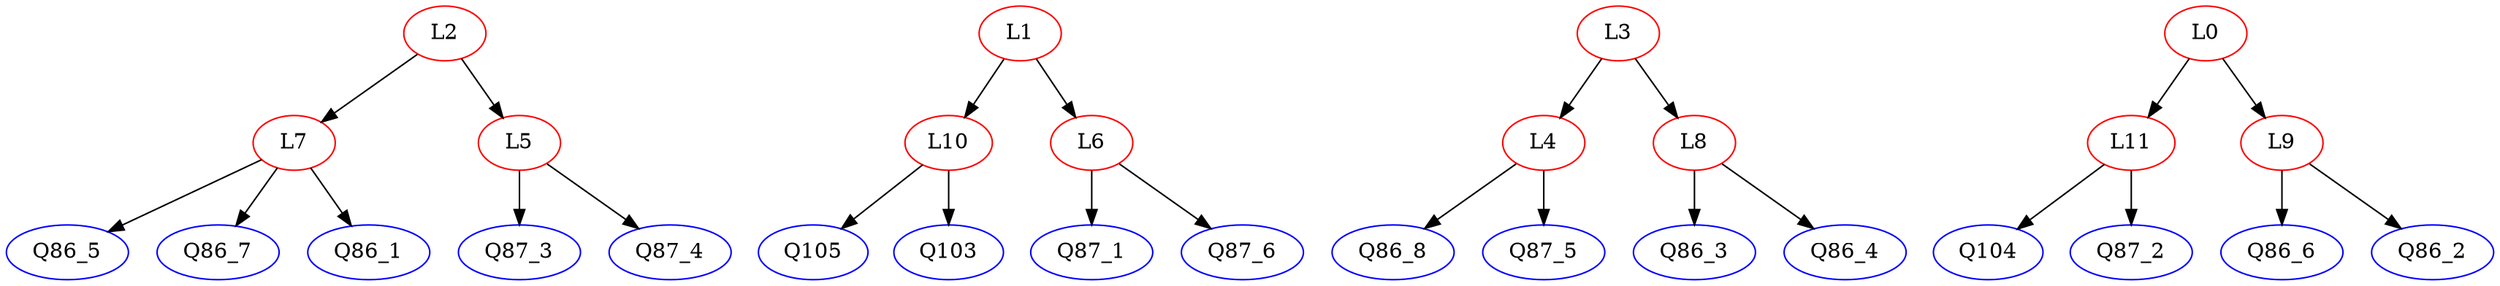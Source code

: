 digraph {
L7 [color = red]; Q87_1 [color = blue]; L10 [color = red]; Q86_3 [color = blue]; Q86_8 [color = blue]; L11 [color = red]; L3 [color = red]; Q105 [color = blue]; L9 [color = red]; Q86_5 [color = blue]; L4 [color = red]; Q87_6 [color = blue]; L2 [color = red]; L8 [color = red]; L6 [color = red]; Q86_7 [color = blue]; L5 [color = red]; L1 [color = red]; Q87_3 [color = blue]; Q104 [color = blue]; Q86_1 [color = blue]; Q86_4 [color = blue]; Q103 [color = blue]; Q86_6 [color = blue]; Q86_2 [color = blue]; Q87_4 [color = blue]; Q87_5 [color = blue]; L0 [color = red]; Q87_2 [color = blue]; 
subgraph Undirected {
edge [dir=none, color=black]
}

subgraph Directed {
edge [color=black]
L6 -> Q87_1
L8 -> Q86_4
L11 -> Q104
L0 -> L9
L6 -> Q87_6
L3 -> L4
L2 -> L5
L9 -> Q86_6
L2 -> L7
L7 -> Q86_1
L8 -> Q86_3
L0 -> L11
L3 -> L8
L4 -> Q86_8
L11 -> Q87_2
L5 -> Q87_4
L9 -> Q86_2
L1 -> L10
L10 -> Q105
L7 -> Q86_5
L4 -> Q87_5
L10 -> Q103
L7 -> Q86_7
L5 -> Q87_3
L1 -> L6
}

}
